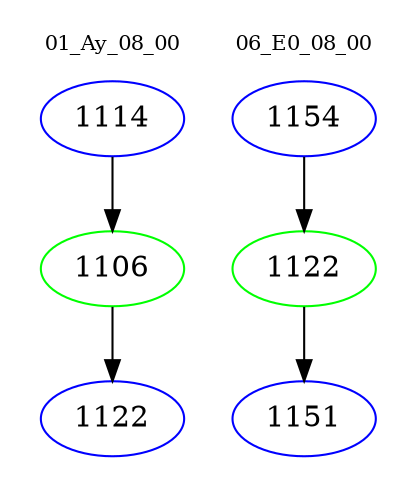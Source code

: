 digraph{
subgraph cluster_0 {
color = white
label = "01_Ay_08_00";
fontsize=10;
T0_1114 [label="1114", color="blue"]
T0_1114 -> T0_1106 [color="black"]
T0_1106 [label="1106", color="green"]
T0_1106 -> T0_1122 [color="black"]
T0_1122 [label="1122", color="blue"]
}
subgraph cluster_1 {
color = white
label = "06_E0_08_00";
fontsize=10;
T1_1154 [label="1154", color="blue"]
T1_1154 -> T1_1122 [color="black"]
T1_1122 [label="1122", color="green"]
T1_1122 -> T1_1151 [color="black"]
T1_1151 [label="1151", color="blue"]
}
}
